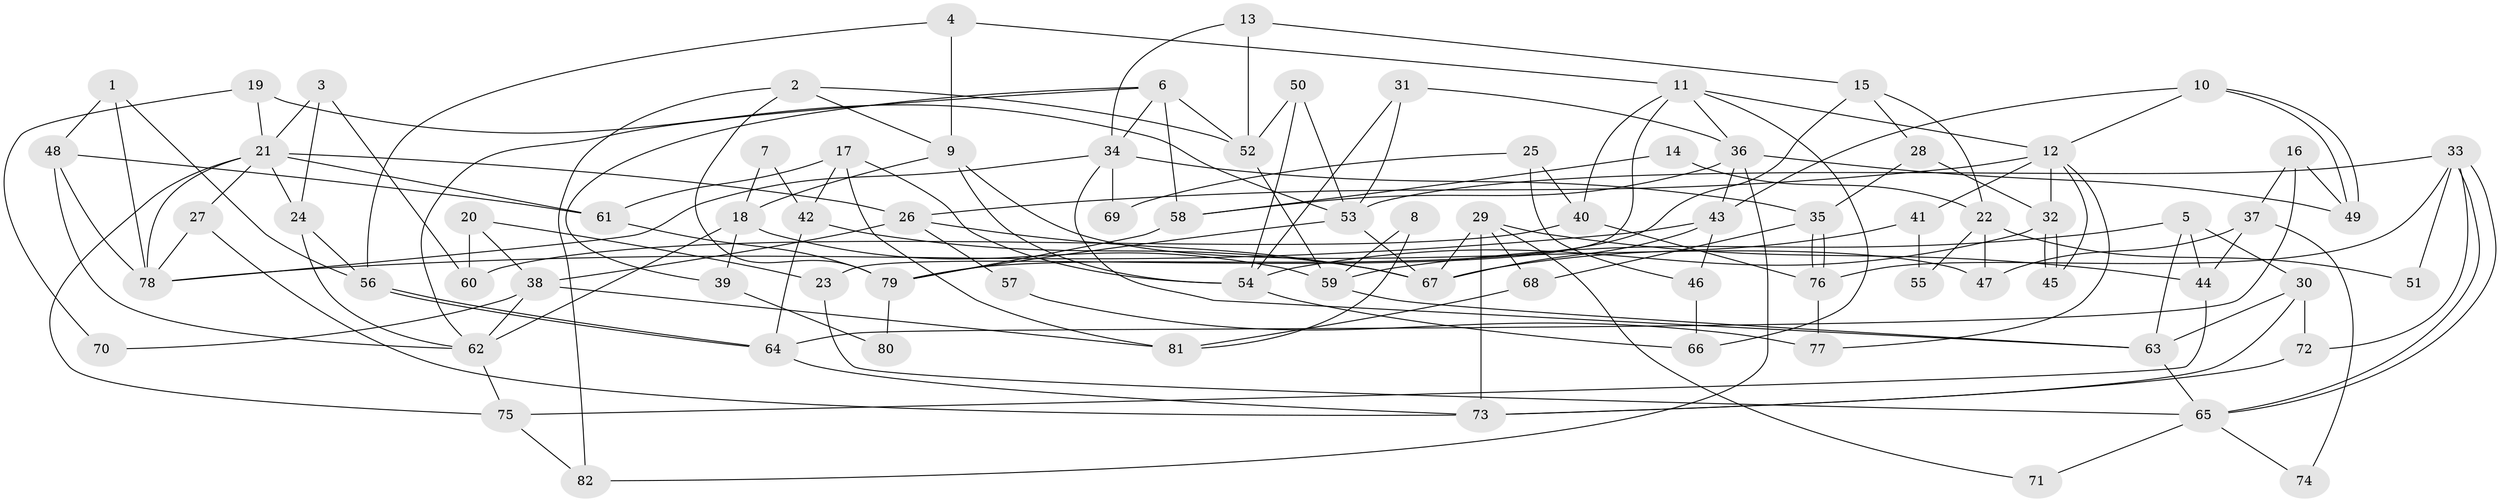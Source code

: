 // Generated by graph-tools (version 1.1) at 2025/26/03/09/25 03:26:12]
// undirected, 82 vertices, 164 edges
graph export_dot {
graph [start="1"]
  node [color=gray90,style=filled];
  1;
  2;
  3;
  4;
  5;
  6;
  7;
  8;
  9;
  10;
  11;
  12;
  13;
  14;
  15;
  16;
  17;
  18;
  19;
  20;
  21;
  22;
  23;
  24;
  25;
  26;
  27;
  28;
  29;
  30;
  31;
  32;
  33;
  34;
  35;
  36;
  37;
  38;
  39;
  40;
  41;
  42;
  43;
  44;
  45;
  46;
  47;
  48;
  49;
  50;
  51;
  52;
  53;
  54;
  55;
  56;
  57;
  58;
  59;
  60;
  61;
  62;
  63;
  64;
  65;
  66;
  67;
  68;
  69;
  70;
  71;
  72;
  73;
  74;
  75;
  76;
  77;
  78;
  79;
  80;
  81;
  82;
  1 -- 56;
  1 -- 78;
  1 -- 48;
  2 -- 82;
  2 -- 79;
  2 -- 9;
  2 -- 52;
  3 -- 21;
  3 -- 60;
  3 -- 24;
  4 -- 56;
  4 -- 9;
  4 -- 11;
  5 -- 59;
  5 -- 30;
  5 -- 44;
  5 -- 63;
  6 -- 34;
  6 -- 52;
  6 -- 39;
  6 -- 58;
  6 -- 62;
  7 -- 42;
  7 -- 18;
  8 -- 59;
  8 -- 81;
  9 -- 54;
  9 -- 18;
  9 -- 47;
  10 -- 49;
  10 -- 49;
  10 -- 12;
  10 -- 43;
  11 -- 12;
  11 -- 23;
  11 -- 36;
  11 -- 40;
  11 -- 66;
  12 -- 26;
  12 -- 32;
  12 -- 41;
  12 -- 45;
  12 -- 77;
  13 -- 52;
  13 -- 15;
  13 -- 34;
  14 -- 22;
  14 -- 58;
  15 -- 28;
  15 -- 79;
  15 -- 22;
  16 -- 64;
  16 -- 49;
  16 -- 37;
  17 -- 42;
  17 -- 61;
  17 -- 54;
  17 -- 81;
  18 -- 62;
  18 -- 39;
  18 -- 59;
  19 -- 21;
  19 -- 53;
  19 -- 70;
  20 -- 38;
  20 -- 23;
  20 -- 60;
  21 -- 78;
  21 -- 24;
  21 -- 26;
  21 -- 27;
  21 -- 61;
  21 -- 75;
  22 -- 47;
  22 -- 51;
  22 -- 55;
  23 -- 65;
  24 -- 62;
  24 -- 56;
  25 -- 40;
  25 -- 46;
  25 -- 69;
  26 -- 38;
  26 -- 57;
  26 -- 67;
  27 -- 73;
  27 -- 78;
  28 -- 35;
  28 -- 32;
  29 -- 44;
  29 -- 67;
  29 -- 68;
  29 -- 71;
  29 -- 73;
  30 -- 72;
  30 -- 63;
  30 -- 73;
  31 -- 54;
  31 -- 36;
  31 -- 53;
  32 -- 54;
  32 -- 45;
  32 -- 45;
  33 -- 53;
  33 -- 65;
  33 -- 65;
  33 -- 51;
  33 -- 72;
  33 -- 76;
  34 -- 78;
  34 -- 35;
  34 -- 63;
  34 -- 69;
  35 -- 76;
  35 -- 76;
  35 -- 68;
  36 -- 43;
  36 -- 49;
  36 -- 58;
  36 -- 82;
  37 -- 44;
  37 -- 47;
  37 -- 74;
  38 -- 81;
  38 -- 62;
  38 -- 70;
  39 -- 80;
  40 -- 76;
  40 -- 60;
  41 -- 67;
  41 -- 55;
  42 -- 64;
  42 -- 67;
  43 -- 78;
  43 -- 46;
  43 -- 67;
  44 -- 75;
  46 -- 66;
  48 -- 61;
  48 -- 62;
  48 -- 78;
  50 -- 53;
  50 -- 52;
  50 -- 54;
  52 -- 59;
  53 -- 67;
  53 -- 79;
  54 -- 66;
  56 -- 64;
  56 -- 64;
  57 -- 77;
  58 -- 79;
  59 -- 63;
  61 -- 79;
  62 -- 75;
  63 -- 65;
  64 -- 73;
  65 -- 71;
  65 -- 74;
  68 -- 81;
  72 -- 73;
  75 -- 82;
  76 -- 77;
  79 -- 80;
}
